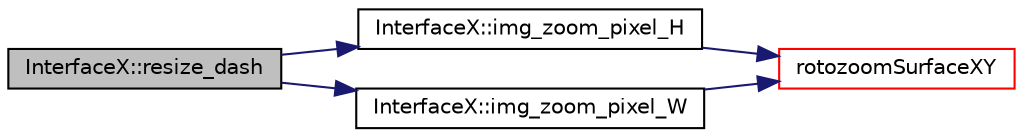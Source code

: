 digraph G
{
  bgcolor="transparent";
  edge [fontname="Helvetica",fontsize="10",labelfontname="Helvetica",labelfontsize="10"];
  node [fontname="Helvetica",fontsize="10",shape=record];
  rankdir=LR;
  Node1 [label="InterfaceX::resize_dash",height=0.2,width=0.4,color="black", fillcolor="grey75", style="filled" fontcolor="black"];
  Node1 -> Node2 [color="midnightblue",fontsize="10",style="solid"];
  Node2 [label="InterfaceX::img_zoom_pixel_H",height=0.2,width=0.4,color="black",URL="$a00011.html#a7c56c245c6bd52d2eedb51aec1e2c872"];
  Node2 -> Node3 [color="midnightblue",fontsize="10",style="solid"];
  Node3 [label="rotozoomSurfaceXY",height=0.2,width=0.4,color="red",URL="$a00036.html#a454d4234a45eab6ec238a40cc44051d4",tooltip="Rotates and zooms a surface with different horizontal and vertival scaling factors and optional anti-..."];
  Node1 -> Node4 [color="midnightblue",fontsize="10",style="solid"];
  Node4 [label="InterfaceX::img_zoom_pixel_W",height=0.2,width=0.4,color="black",URL="$a00011.html#acd24a079e965ec05df7199c9430f7a59"];
  Node4 -> Node3 [color="midnightblue",fontsize="10",style="solid"];
}
